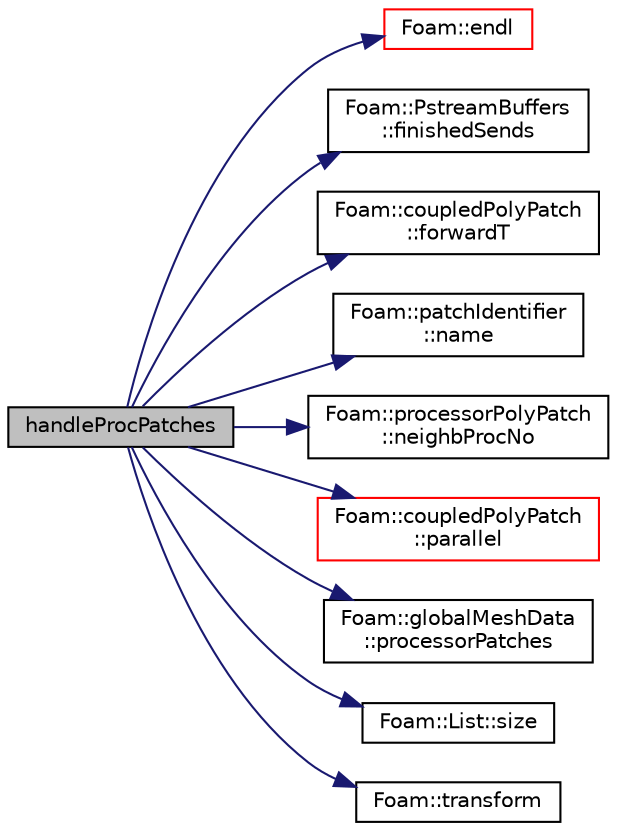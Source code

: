 digraph "handleProcPatches"
{
  bgcolor="transparent";
  edge [fontname="Helvetica",fontsize="10",labelfontname="Helvetica",labelfontsize="10"];
  node [fontname="Helvetica",fontsize="10",shape=record];
  rankdir="LR";
  Node623 [label="handleProcPatches",height=0.2,width=0.4,color="black", fillcolor="grey75", style="filled", fontcolor="black"];
  Node623 -> Node624 [color="midnightblue",fontsize="10",style="solid",fontname="Helvetica"];
  Node624 [label="Foam::endl",height=0.2,width=0.4,color="red",URL="$a21851.html#a2db8fe02a0d3909e9351bb4275b23ce4",tooltip="Add newline and flush stream. "];
  Node623 -> Node626 [color="midnightblue",fontsize="10",style="solid",fontname="Helvetica"];
  Node626 [label="Foam::PstreamBuffers\l::finishedSends",height=0.2,width=0.4,color="black",URL="$a27361.html#a9a9e71480e6b0d1b6d8ef3450eb576ce",tooltip="Mark all sends as having been done. This will start receives. "];
  Node623 -> Node627 [color="midnightblue",fontsize="10",style="solid",fontname="Helvetica"];
  Node627 [label="Foam::coupledPolyPatch\l::forwardT",height=0.2,width=0.4,color="black",URL="$a28581.html#ae135c648b81be5732b7634127e41608d",tooltip="Return face transformation tensor. "];
  Node623 -> Node628 [color="midnightblue",fontsize="10",style="solid",fontname="Helvetica"];
  Node628 [label="Foam::patchIdentifier\l::name",height=0.2,width=0.4,color="black",URL="$a28273.html#acc80e00a8ac919288fb55bd14cc88bf6",tooltip="Return name. "];
  Node623 -> Node629 [color="midnightblue",fontsize="10",style="solid",fontname="Helvetica"];
  Node629 [label="Foam::processorPolyPatch\l::neighbProcNo",height=0.2,width=0.4,color="black",URL="$a28609.html#a4d1aa3e127a8e181c7927147575928d3",tooltip="Return neigbour processor number. "];
  Node623 -> Node630 [color="midnightblue",fontsize="10",style="solid",fontname="Helvetica"];
  Node630 [label="Foam::coupledPolyPatch\l::parallel",height=0.2,width=0.4,color="red",URL="$a28581.html#a6f2ad23016ecf05385032d2ea2fea27d",tooltip="Are the cyclic planes parallel. "];
  Node623 -> Node632 [color="midnightblue",fontsize="10",style="solid",fontname="Helvetica"];
  Node632 [label="Foam::globalMeshData\l::processorPatches",height=0.2,width=0.4,color="black",URL="$a28485.html#a2f446c9f35003bb8446e4f7124cd6aeb",tooltip="Return list of processor patch labels. "];
  Node623 -> Node633 [color="midnightblue",fontsize="10",style="solid",fontname="Helvetica"];
  Node633 [label="Foam::List::size",height=0.2,width=0.4,color="black",URL="$a26833.html#a8a5f6fa29bd4b500caf186f60245b384",tooltip="Override size to be inconsistent with allocated storage. "];
  Node623 -> Node634 [color="midnightblue",fontsize="10",style="solid",fontname="Helvetica"];
  Node634 [label="Foam::transform",height=0.2,width=0.4,color="black",URL="$a21851.html#a919915170941701c1223291531ad010c"];
}
